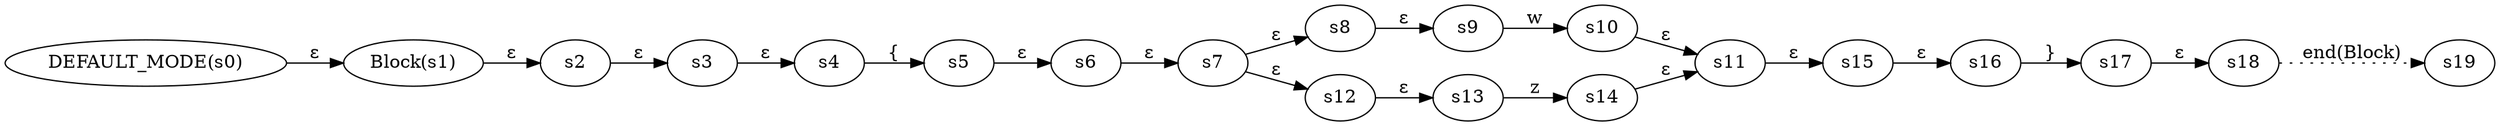 digraph ATN {
  rankdir=LR;

  "DEFAULT_MODE(s0)" -> "Block(s1)" [label=ε]
  "Block(s1)" -> s2 [label=ε]
  s2 -> s3 [label=ε]
  s3 -> s4 [label=ε]
  s4 -> s5 [label="{"]
  s5 -> s6 [label=ε]
  s6 -> s7 [label=ε]
  s7 -> s8 [label=ε]
  s8 -> s9 [label=ε]
  s9 -> s10 [label=w]
  s10 -> s11 [label=ε]
  s11 -> s15 [label=ε]
  s15 -> s16 [label=ε]
  s16 -> s17 [label="}"]
  s17 -> s18 [label=ε]
  s18 -> s19 [label="end(Block)", style=dotted]
  s7 -> s12 [label=ε]
  s12 -> s13 [label=ε]
  s13 -> s14 [label=z]
  s14 -> s11 [label=ε]
}
